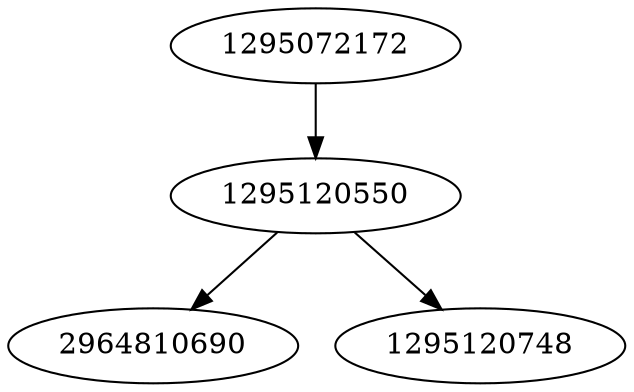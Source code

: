 strict digraph  {
1295072172;
2964810690;
1295120748;
1295120550;
1295072172 -> 1295120550;
1295120550 -> 2964810690;
1295120550 -> 1295120748;
}
